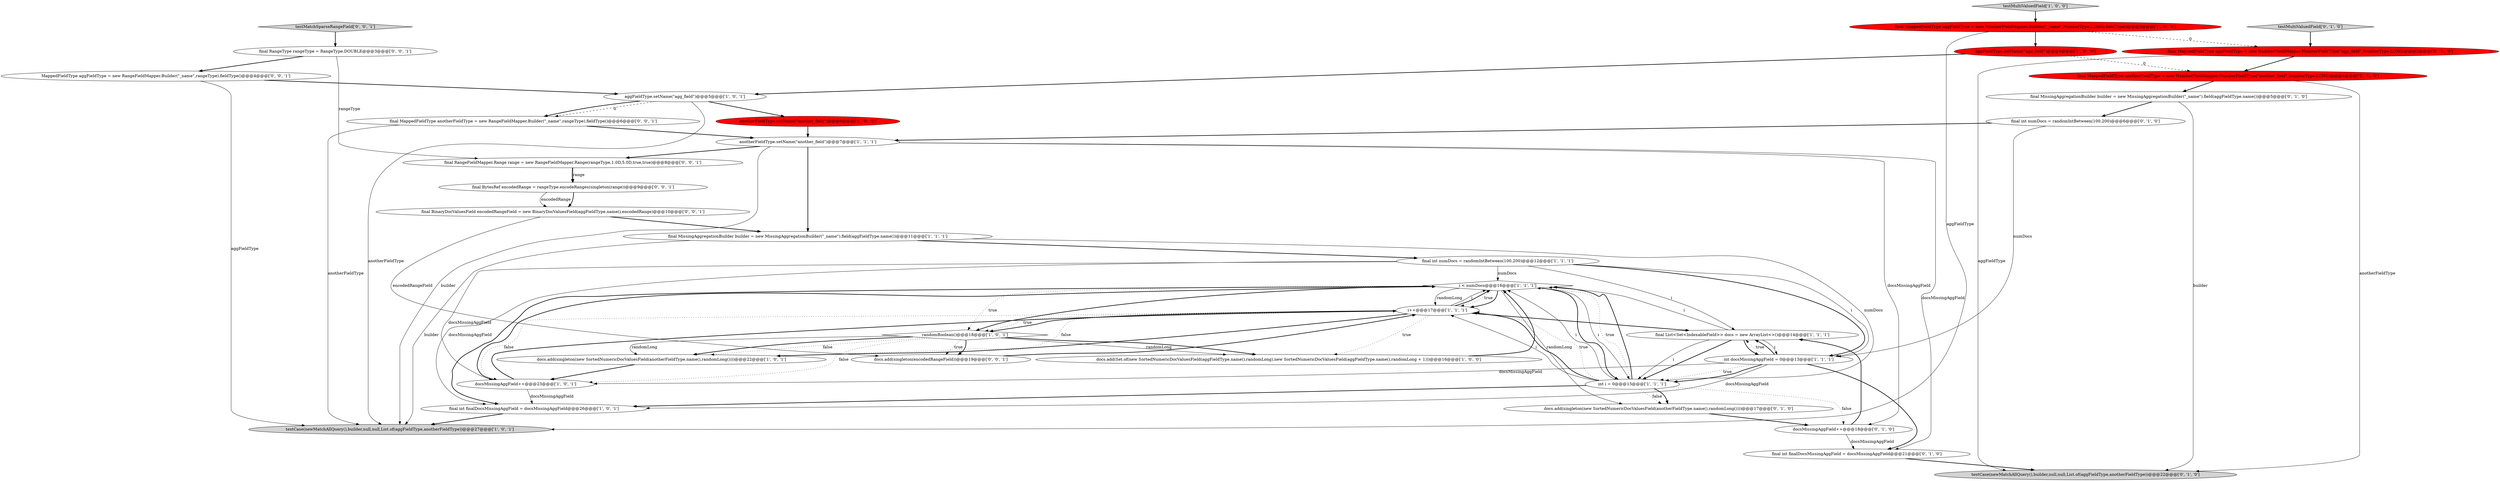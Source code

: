 digraph {
34 [style = filled, label = "final MappedFieldType anotherFieldType = new RangeFieldMapper.Builder(\"_name\",rangeType).fieldType()@@@6@@@['0', '0', '1']", fillcolor = white, shape = ellipse image = "AAA0AAABBB3BBB"];
6 [style = filled, label = "docs.add(singleton(new SortedNumericDocValuesField(anotherFieldType.name(),randomLong())))@@@22@@@['1', '0', '1']", fillcolor = white, shape = ellipse image = "AAA0AAABBB1BBB"];
7 [style = filled, label = "i < numDocs@@@16@@@['1', '1', '1']", fillcolor = white, shape = diamond image = "AAA0AAABBB1BBB"];
15 [style = filled, label = "final int numDocs = randomIntBetween(100,200)@@@12@@@['1', '1', '1']", fillcolor = white, shape = ellipse image = "AAA0AAABBB1BBB"];
12 [style = filled, label = "anotherFieldType.setName(\"another_field\")@@@7@@@['1', '1', '1']", fillcolor = white, shape = ellipse image = "AAA0AAABBB1BBB"];
27 [style = filled, label = "final int numDocs = randomIntBetween(100,200)@@@6@@@['0', '1', '0']", fillcolor = white, shape = ellipse image = "AAA0AAABBB2BBB"];
11 [style = filled, label = "testMultiValuedField['1', '0', '0']", fillcolor = lightgray, shape = diamond image = "AAA0AAABBB1BBB"];
10 [style = filled, label = "aggFieldType.setName(\"agg_field\")@@@4@@@['1', '0', '0']", fillcolor = red, shape = ellipse image = "AAA1AAABBB1BBB"];
24 [style = filled, label = "testMultiValuedField['0', '1', '0']", fillcolor = lightgray, shape = diamond image = "AAA0AAABBB2BBB"];
21 [style = filled, label = "final MappedFieldType anotherFieldType = new NumberFieldMapper.NumberFieldType(\"another_field\",NumberType.LONG)@@@4@@@['0', '1', '0']", fillcolor = red, shape = ellipse image = "AAA1AAABBB2BBB"];
30 [style = filled, label = "final BinaryDocValuesField encodedRangeField = new BinaryDocValuesField(aggFieldType.name(),encodedRange)@@@10@@@['0', '0', '1']", fillcolor = white, shape = ellipse image = "AAA0AAABBB3BBB"];
19 [style = filled, label = "final MissingAggregationBuilder builder = new MissingAggregationBuilder(\"_name\").field(aggFieldType.name())@@@5@@@['0', '1', '0']", fillcolor = white, shape = ellipse image = "AAA0AAABBB2BBB"];
0 [style = filled, label = "final int finalDocsMissingAggField = docsMissingAggField@@@26@@@['1', '0', '1']", fillcolor = white, shape = ellipse image = "AAA0AAABBB1BBB"];
9 [style = filled, label = "aggFieldType.setName(\"agg_field\")@@@5@@@['1', '0', '1']", fillcolor = white, shape = ellipse image = "AAA0AAABBB1BBB"];
4 [style = filled, label = "anotherFieldType.setName(\"another_field\")@@@6@@@['1', '0', '0']", fillcolor = red, shape = ellipse image = "AAA1AAABBB1BBB"];
18 [style = filled, label = "i++@@@17@@@['1', '1', '1']", fillcolor = white, shape = ellipse image = "AAA0AAABBB1BBB"];
8 [style = filled, label = "int i = 0@@@15@@@['1', '1', '1']", fillcolor = white, shape = ellipse image = "AAA0AAABBB1BBB"];
33 [style = filled, label = "final RangeFieldMapper.Range range = new RangeFieldMapper.Range(rangeType,1.0D,5.0D,true,true)@@@8@@@['0', '0', '1']", fillcolor = white, shape = ellipse image = "AAA0AAABBB3BBB"];
22 [style = filled, label = "final MappedFieldType aggFieldType = new NumberFieldMapper.NumberFieldType(\"agg_field\",NumberType.LONG)@@@3@@@['0', '1', '0']", fillcolor = red, shape = ellipse image = "AAA1AAABBB2BBB"];
1 [style = filled, label = "randomBoolean()@@@18@@@['1', '0', '1']", fillcolor = white, shape = diamond image = "AAA0AAABBB1BBB"];
2 [style = filled, label = "testCase(newMatchAllQuery(),builder,null,null,List.of(aggFieldType,anotherFieldType))@@@27@@@['1', '0', '1']", fillcolor = lightgray, shape = ellipse image = "AAA0AAABBB1BBB"];
3 [style = filled, label = "final MappedFieldType aggFieldType = new NumberFieldMapper.Builder(\"_name\",NumberType.LONG).fieldType()@@@3@@@['1', '0', '0']", fillcolor = red, shape = ellipse image = "AAA1AAABBB1BBB"];
16 [style = filled, label = "docs.add(Set.of(new SortedNumericDocValuesField(aggFieldType.name(),randomLong),new SortedNumericDocValuesField(aggFieldType.name(),randomLong + 1)))@@@16@@@['1', '0', '0']", fillcolor = white, shape = ellipse image = "AAA0AAABBB1BBB"];
20 [style = filled, label = "final int finalDocsMissingAggField = docsMissingAggField@@@21@@@['0', '1', '0']", fillcolor = white, shape = ellipse image = "AAA0AAABBB2BBB"];
14 [style = filled, label = "final MissingAggregationBuilder builder = new MissingAggregationBuilder(\"_name\").field(aggFieldType.name())@@@11@@@['1', '1', '1']", fillcolor = white, shape = ellipse image = "AAA0AAABBB1BBB"];
26 [style = filled, label = "docs.add(singleton(new SortedNumericDocValuesField(anotherFieldType.name(),randomLong())))@@@17@@@['0', '1', '0']", fillcolor = white, shape = ellipse image = "AAA0AAABBB2BBB"];
31 [style = filled, label = "final RangeType rangeType = RangeType.DOUBLE@@@3@@@['0', '0', '1']", fillcolor = white, shape = ellipse image = "AAA0AAABBB3BBB"];
5 [style = filled, label = "final List<Set<IndexableField>> docs = new ArrayList<>()@@@14@@@['1', '1', '1']", fillcolor = white, shape = ellipse image = "AAA0AAABBB1BBB"];
29 [style = filled, label = "final BytesRef encodedRange = rangeType.encodeRanges(singleton(range))@@@9@@@['0', '0', '1']", fillcolor = white, shape = ellipse image = "AAA0AAABBB3BBB"];
17 [style = filled, label = "docsMissingAggField++@@@23@@@['1', '0', '1']", fillcolor = white, shape = ellipse image = "AAA0AAABBB1BBB"];
13 [style = filled, label = "int docsMissingAggField = 0@@@13@@@['1', '1', '1']", fillcolor = white, shape = ellipse image = "AAA0AAABBB1BBB"];
25 [style = filled, label = "docsMissingAggField++@@@18@@@['0', '1', '0']", fillcolor = white, shape = ellipse image = "AAA0AAABBB2BBB"];
23 [style = filled, label = "testCase(newMatchAllQuery(),builder,null,null,List.of(aggFieldType,anotherFieldType))@@@22@@@['0', '1', '0']", fillcolor = lightgray, shape = ellipse image = "AAA0AAABBB2BBB"];
32 [style = filled, label = "docs.add(singleton(encodedRangeField))@@@19@@@['0', '0', '1']", fillcolor = white, shape = ellipse image = "AAA0AAABBB3BBB"];
35 [style = filled, label = "testMatchSparseRangeField['0', '0', '1']", fillcolor = lightgray, shape = diamond image = "AAA0AAABBB3BBB"];
28 [style = filled, label = "MappedFieldType aggFieldType = new RangeFieldMapper.Builder(\"_name\",rangeType).fieldType()@@@4@@@['0', '0', '1']", fillcolor = white, shape = ellipse image = "AAA0AAABBB3BBB"];
9->2 [style = solid, label="anotherFieldType"];
18->7 [style = solid, label="i"];
29->30 [style = bold, label=""];
28->2 [style = solid, label="aggFieldType"];
14->2 [style = solid, label="builder"];
16->7 [style = bold, label=""];
28->9 [style = bold, label=""];
1->16 [style = solid, label="randomLong"];
13->5 [style = dotted, label="true"];
1->6 [style = dotted, label="false"];
7->8 [style = bold, label=""];
8->0 [style = bold, label=""];
19->23 [style = solid, label="builder"];
13->17 [style = solid, label="docsMissingAggField"];
30->14 [style = bold, label=""];
13->20 [style = bold, label=""];
31->33 [style = solid, label="rangeType"];
32->18 [style = bold, label=""];
7->1 [style = dotted, label="true"];
35->31 [style = bold, label=""];
15->13 [style = bold, label=""];
7->1 [style = bold, label=""];
21->19 [style = bold, label=""];
27->12 [style = bold, label=""];
18->16 [style = dotted, label="true"];
17->0 [style = solid, label="docsMissingAggField"];
8->18 [style = bold, label=""];
8->7 [style = dotted, label="true"];
7->0 [style = bold, label=""];
3->22 [style = dashed, label="0"];
34->2 [style = solid, label="anotherFieldType"];
33->29 [style = solid, label="range"];
1->6 [style = solid, label="randomLong"];
1->32 [style = dotted, label="true"];
9->34 [style = dashed, label="0"];
33->29 [style = bold, label=""];
18->6 [style = dotted, label="false"];
3->10 [style = bold, label=""];
20->23 [style = bold, label=""];
18->1 [style = bold, label=""];
1->16 [style = bold, label=""];
12->14 [style = bold, label=""];
12->33 [style = bold, label=""];
13->5 [style = bold, label=""];
1->32 [style = bold, label=""];
8->18 [style = dotted, label="true"];
14->15 [style = bold, label=""];
31->28 [style = bold, label=""];
18->7 [style = bold, label=""];
8->7 [style = solid, label="i"];
30->32 [style = solid, label="encodedRangeField"];
5->8 [style = solid, label="i"];
6->17 [style = bold, label=""];
12->2 [style = solid, label="builder"];
3->2 [style = solid, label="aggFieldType"];
8->25 [style = dotted, label="false"];
8->26 [style = dotted, label="false"];
18->1 [style = dotted, label="true"];
5->7 [style = solid, label="i"];
5->13 [style = solid, label="i"];
15->5 [style = solid, label="i"];
1->6 [style = bold, label=""];
18->6 [style = bold, label=""];
11->3 [style = bold, label=""];
13->8 [style = dotted, label="true"];
5->13 [style = bold, label=""];
7->18 [style = dotted, label="true"];
7->18 [style = bold, label=""];
4->12 [style = bold, label=""];
25->5 [style = bold, label=""];
10->9 [style = bold, label=""];
7->8 [style = solid, label="i"];
5->8 [style = bold, label=""];
15->17 [style = solid, label="docsMissingAggField"];
10->21 [style = dashed, label="0"];
1->17 [style = dotted, label="false"];
29->30 [style = solid, label="encodedRange"];
7->26 [style = solid, label="randomLong"];
8->18 [style = solid, label="i"];
15->7 [style = solid, label="numDocs"];
9->4 [style = bold, label=""];
26->25 [style = bold, label=""];
0->2 [style = bold, label=""];
7->18 [style = solid, label="randomLong"];
22->21 [style = bold, label=""];
15->13 [style = solid, label="i"];
34->12 [style = bold, label=""];
24->22 [style = bold, label=""];
15->0 [style = solid, label="docsMissingAggField"];
8->7 [style = bold, label=""];
13->0 [style = solid, label="docsMissingAggField"];
12->25 [style = solid, label="docsMissingAggField"];
17->7 [style = bold, label=""];
25->20 [style = solid, label="docsMissingAggField"];
14->8 [style = solid, label="numDocs"];
18->5 [style = bold, label=""];
19->27 [style = bold, label=""];
27->13 [style = solid, label="numDocs"];
22->23 [style = solid, label="aggFieldType"];
13->8 [style = bold, label=""];
18->17 [style = dotted, label="false"];
17->18 [style = bold, label=""];
21->23 [style = solid, label="anotherFieldType"];
12->20 [style = solid, label="docsMissingAggField"];
8->26 [style = bold, label=""];
9->34 [style = bold, label=""];
}
